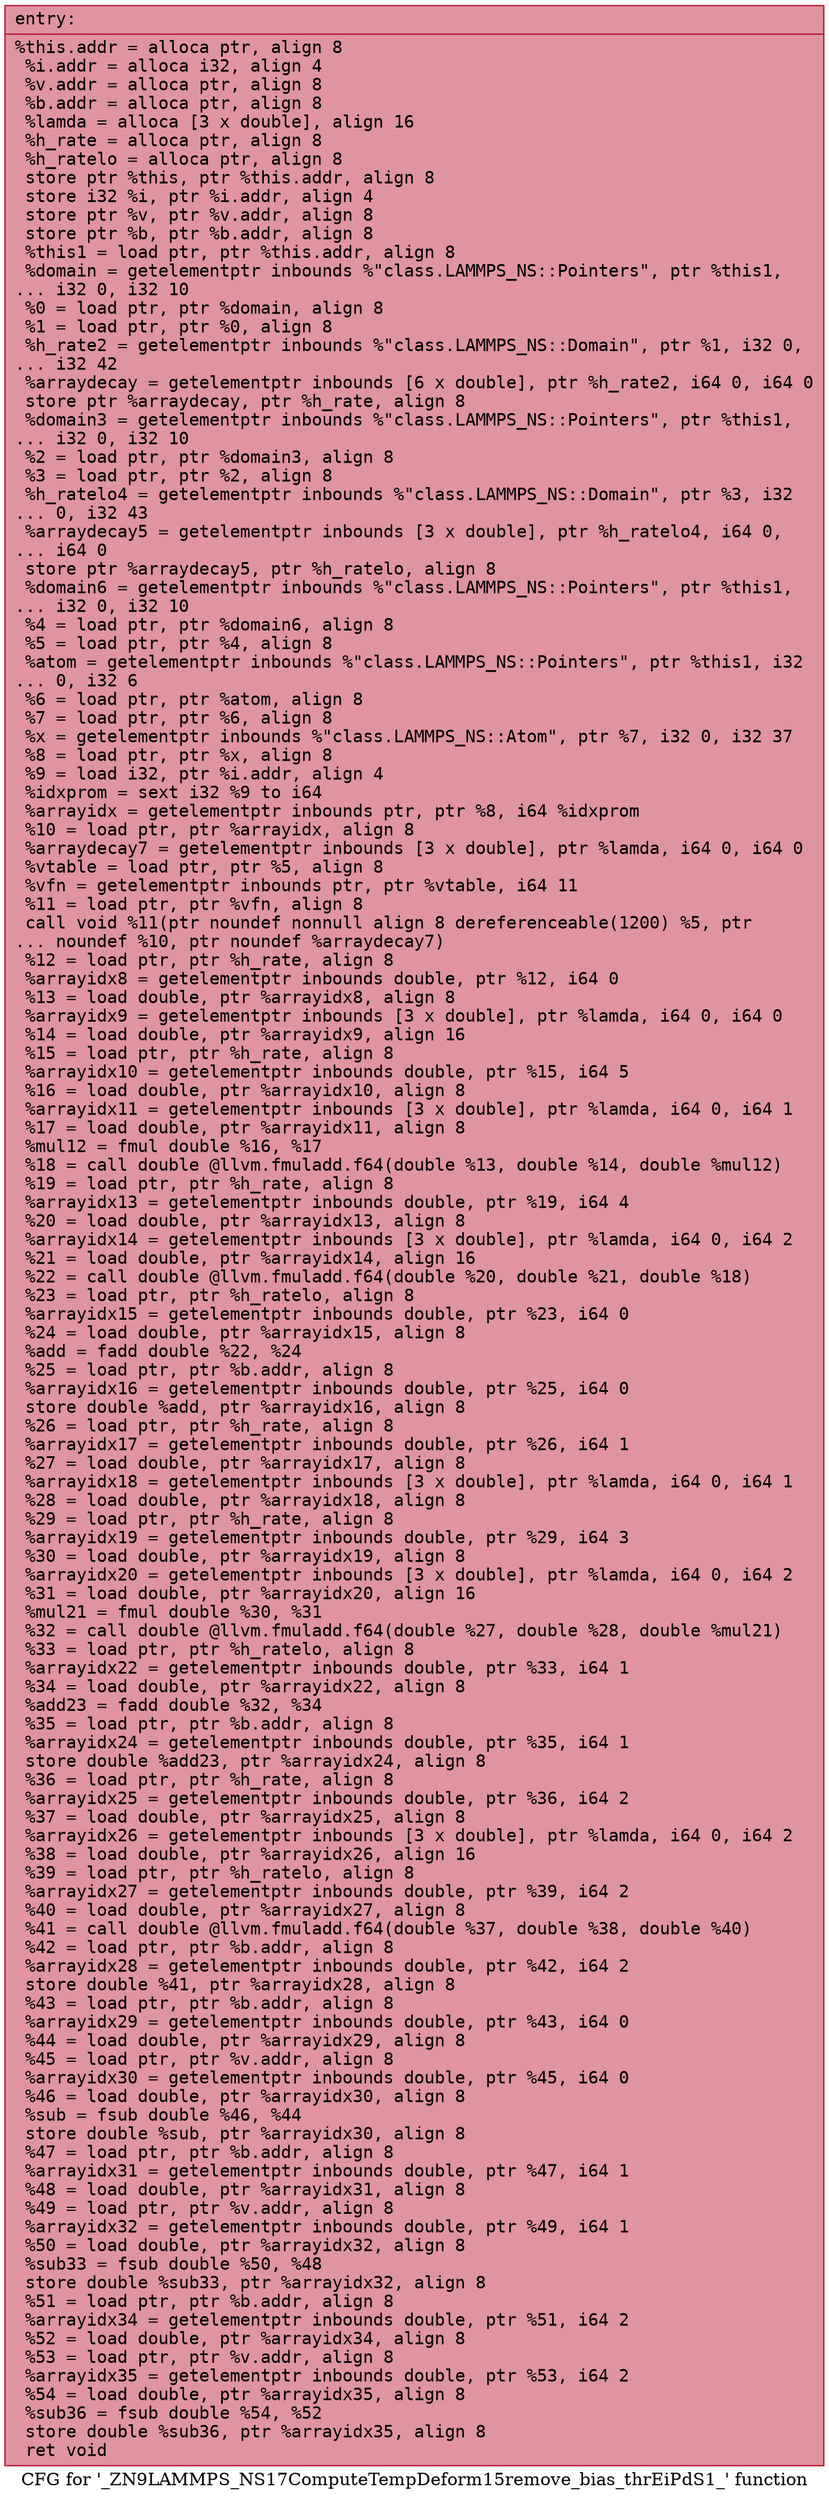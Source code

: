 digraph "CFG for '_ZN9LAMMPS_NS17ComputeTempDeform15remove_bias_thrEiPdS1_' function" {
	label="CFG for '_ZN9LAMMPS_NS17ComputeTempDeform15remove_bias_thrEiPdS1_' function";

	Node0x55f08dbed3a0 [shape=record,color="#b70d28ff", style=filled, fillcolor="#b70d2870" fontname="Courier",label="{entry:\l|  %this.addr = alloca ptr, align 8\l  %i.addr = alloca i32, align 4\l  %v.addr = alloca ptr, align 8\l  %b.addr = alloca ptr, align 8\l  %lamda = alloca [3 x double], align 16\l  %h_rate = alloca ptr, align 8\l  %h_ratelo = alloca ptr, align 8\l  store ptr %this, ptr %this.addr, align 8\l  store i32 %i, ptr %i.addr, align 4\l  store ptr %v, ptr %v.addr, align 8\l  store ptr %b, ptr %b.addr, align 8\l  %this1 = load ptr, ptr %this.addr, align 8\l  %domain = getelementptr inbounds %\"class.LAMMPS_NS::Pointers\", ptr %this1,\l... i32 0, i32 10\l  %0 = load ptr, ptr %domain, align 8\l  %1 = load ptr, ptr %0, align 8\l  %h_rate2 = getelementptr inbounds %\"class.LAMMPS_NS::Domain\", ptr %1, i32 0,\l... i32 42\l  %arraydecay = getelementptr inbounds [6 x double], ptr %h_rate2, i64 0, i64 0\l  store ptr %arraydecay, ptr %h_rate, align 8\l  %domain3 = getelementptr inbounds %\"class.LAMMPS_NS::Pointers\", ptr %this1,\l... i32 0, i32 10\l  %2 = load ptr, ptr %domain3, align 8\l  %3 = load ptr, ptr %2, align 8\l  %h_ratelo4 = getelementptr inbounds %\"class.LAMMPS_NS::Domain\", ptr %3, i32\l... 0, i32 43\l  %arraydecay5 = getelementptr inbounds [3 x double], ptr %h_ratelo4, i64 0,\l... i64 0\l  store ptr %arraydecay5, ptr %h_ratelo, align 8\l  %domain6 = getelementptr inbounds %\"class.LAMMPS_NS::Pointers\", ptr %this1,\l... i32 0, i32 10\l  %4 = load ptr, ptr %domain6, align 8\l  %5 = load ptr, ptr %4, align 8\l  %atom = getelementptr inbounds %\"class.LAMMPS_NS::Pointers\", ptr %this1, i32\l... 0, i32 6\l  %6 = load ptr, ptr %atom, align 8\l  %7 = load ptr, ptr %6, align 8\l  %x = getelementptr inbounds %\"class.LAMMPS_NS::Atom\", ptr %7, i32 0, i32 37\l  %8 = load ptr, ptr %x, align 8\l  %9 = load i32, ptr %i.addr, align 4\l  %idxprom = sext i32 %9 to i64\l  %arrayidx = getelementptr inbounds ptr, ptr %8, i64 %idxprom\l  %10 = load ptr, ptr %arrayidx, align 8\l  %arraydecay7 = getelementptr inbounds [3 x double], ptr %lamda, i64 0, i64 0\l  %vtable = load ptr, ptr %5, align 8\l  %vfn = getelementptr inbounds ptr, ptr %vtable, i64 11\l  %11 = load ptr, ptr %vfn, align 8\l  call void %11(ptr noundef nonnull align 8 dereferenceable(1200) %5, ptr\l... noundef %10, ptr noundef %arraydecay7)\l  %12 = load ptr, ptr %h_rate, align 8\l  %arrayidx8 = getelementptr inbounds double, ptr %12, i64 0\l  %13 = load double, ptr %arrayidx8, align 8\l  %arrayidx9 = getelementptr inbounds [3 x double], ptr %lamda, i64 0, i64 0\l  %14 = load double, ptr %arrayidx9, align 16\l  %15 = load ptr, ptr %h_rate, align 8\l  %arrayidx10 = getelementptr inbounds double, ptr %15, i64 5\l  %16 = load double, ptr %arrayidx10, align 8\l  %arrayidx11 = getelementptr inbounds [3 x double], ptr %lamda, i64 0, i64 1\l  %17 = load double, ptr %arrayidx11, align 8\l  %mul12 = fmul double %16, %17\l  %18 = call double @llvm.fmuladd.f64(double %13, double %14, double %mul12)\l  %19 = load ptr, ptr %h_rate, align 8\l  %arrayidx13 = getelementptr inbounds double, ptr %19, i64 4\l  %20 = load double, ptr %arrayidx13, align 8\l  %arrayidx14 = getelementptr inbounds [3 x double], ptr %lamda, i64 0, i64 2\l  %21 = load double, ptr %arrayidx14, align 16\l  %22 = call double @llvm.fmuladd.f64(double %20, double %21, double %18)\l  %23 = load ptr, ptr %h_ratelo, align 8\l  %arrayidx15 = getelementptr inbounds double, ptr %23, i64 0\l  %24 = load double, ptr %arrayidx15, align 8\l  %add = fadd double %22, %24\l  %25 = load ptr, ptr %b.addr, align 8\l  %arrayidx16 = getelementptr inbounds double, ptr %25, i64 0\l  store double %add, ptr %arrayidx16, align 8\l  %26 = load ptr, ptr %h_rate, align 8\l  %arrayidx17 = getelementptr inbounds double, ptr %26, i64 1\l  %27 = load double, ptr %arrayidx17, align 8\l  %arrayidx18 = getelementptr inbounds [3 x double], ptr %lamda, i64 0, i64 1\l  %28 = load double, ptr %arrayidx18, align 8\l  %29 = load ptr, ptr %h_rate, align 8\l  %arrayidx19 = getelementptr inbounds double, ptr %29, i64 3\l  %30 = load double, ptr %arrayidx19, align 8\l  %arrayidx20 = getelementptr inbounds [3 x double], ptr %lamda, i64 0, i64 2\l  %31 = load double, ptr %arrayidx20, align 16\l  %mul21 = fmul double %30, %31\l  %32 = call double @llvm.fmuladd.f64(double %27, double %28, double %mul21)\l  %33 = load ptr, ptr %h_ratelo, align 8\l  %arrayidx22 = getelementptr inbounds double, ptr %33, i64 1\l  %34 = load double, ptr %arrayidx22, align 8\l  %add23 = fadd double %32, %34\l  %35 = load ptr, ptr %b.addr, align 8\l  %arrayidx24 = getelementptr inbounds double, ptr %35, i64 1\l  store double %add23, ptr %arrayidx24, align 8\l  %36 = load ptr, ptr %h_rate, align 8\l  %arrayidx25 = getelementptr inbounds double, ptr %36, i64 2\l  %37 = load double, ptr %arrayidx25, align 8\l  %arrayidx26 = getelementptr inbounds [3 x double], ptr %lamda, i64 0, i64 2\l  %38 = load double, ptr %arrayidx26, align 16\l  %39 = load ptr, ptr %h_ratelo, align 8\l  %arrayidx27 = getelementptr inbounds double, ptr %39, i64 2\l  %40 = load double, ptr %arrayidx27, align 8\l  %41 = call double @llvm.fmuladd.f64(double %37, double %38, double %40)\l  %42 = load ptr, ptr %b.addr, align 8\l  %arrayidx28 = getelementptr inbounds double, ptr %42, i64 2\l  store double %41, ptr %arrayidx28, align 8\l  %43 = load ptr, ptr %b.addr, align 8\l  %arrayidx29 = getelementptr inbounds double, ptr %43, i64 0\l  %44 = load double, ptr %arrayidx29, align 8\l  %45 = load ptr, ptr %v.addr, align 8\l  %arrayidx30 = getelementptr inbounds double, ptr %45, i64 0\l  %46 = load double, ptr %arrayidx30, align 8\l  %sub = fsub double %46, %44\l  store double %sub, ptr %arrayidx30, align 8\l  %47 = load ptr, ptr %b.addr, align 8\l  %arrayidx31 = getelementptr inbounds double, ptr %47, i64 1\l  %48 = load double, ptr %arrayidx31, align 8\l  %49 = load ptr, ptr %v.addr, align 8\l  %arrayidx32 = getelementptr inbounds double, ptr %49, i64 1\l  %50 = load double, ptr %arrayidx32, align 8\l  %sub33 = fsub double %50, %48\l  store double %sub33, ptr %arrayidx32, align 8\l  %51 = load ptr, ptr %b.addr, align 8\l  %arrayidx34 = getelementptr inbounds double, ptr %51, i64 2\l  %52 = load double, ptr %arrayidx34, align 8\l  %53 = load ptr, ptr %v.addr, align 8\l  %arrayidx35 = getelementptr inbounds double, ptr %53, i64 2\l  %54 = load double, ptr %arrayidx35, align 8\l  %sub36 = fsub double %54, %52\l  store double %sub36, ptr %arrayidx35, align 8\l  ret void\l}"];
}
